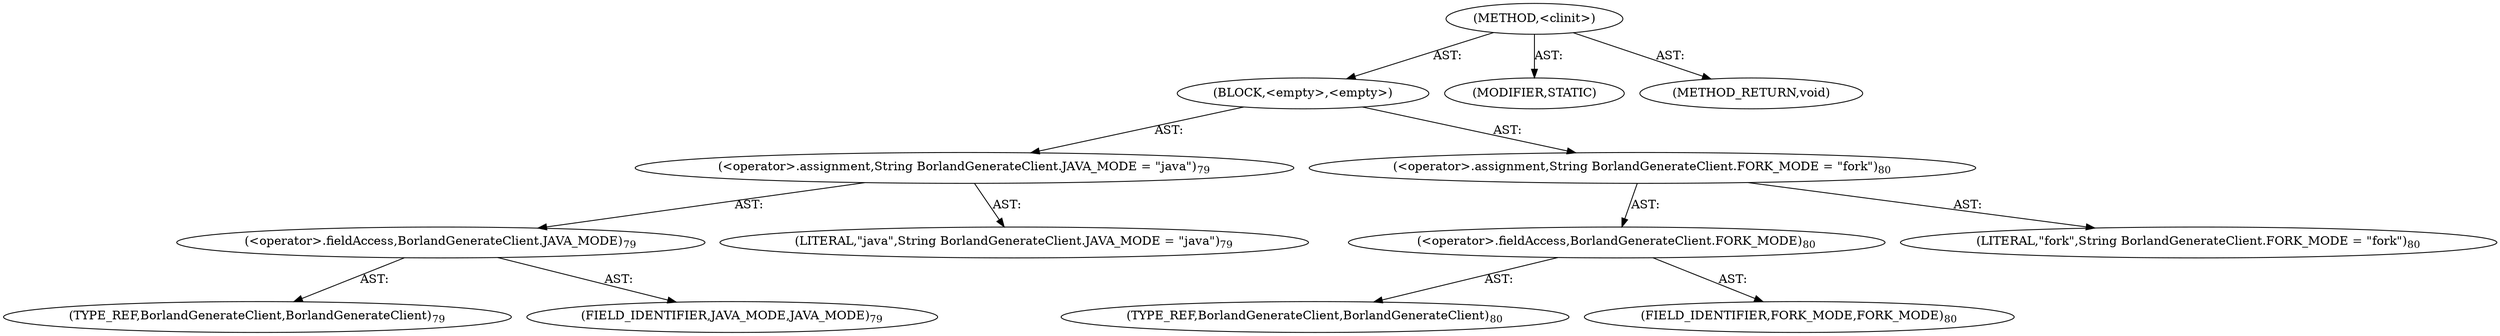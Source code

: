 digraph "&lt;clinit&gt;" {  
"111669149710" [label = <(METHOD,&lt;clinit&gt;)> ]
"25769803820" [label = <(BLOCK,&lt;empty&gt;,&lt;empty&gt;)> ]
"30064771325" [label = <(&lt;operator&gt;.assignment,String BorlandGenerateClient.JAVA_MODE = &quot;java&quot;)<SUB>79</SUB>> ]
"30064771326" [label = <(&lt;operator&gt;.fieldAccess,BorlandGenerateClient.JAVA_MODE)<SUB>79</SUB>> ]
"180388626438" [label = <(TYPE_REF,BorlandGenerateClient,BorlandGenerateClient)<SUB>79</SUB>> ]
"55834574910" [label = <(FIELD_IDENTIFIER,JAVA_MODE,JAVA_MODE)<SUB>79</SUB>> ]
"90194313274" [label = <(LITERAL,&quot;java&quot;,String BorlandGenerateClient.JAVA_MODE = &quot;java&quot;)<SUB>79</SUB>> ]
"30064771327" [label = <(&lt;operator&gt;.assignment,String BorlandGenerateClient.FORK_MODE = &quot;fork&quot;)<SUB>80</SUB>> ]
"30064771328" [label = <(&lt;operator&gt;.fieldAccess,BorlandGenerateClient.FORK_MODE)<SUB>80</SUB>> ]
"180388626439" [label = <(TYPE_REF,BorlandGenerateClient,BorlandGenerateClient)<SUB>80</SUB>> ]
"55834574911" [label = <(FIELD_IDENTIFIER,FORK_MODE,FORK_MODE)<SUB>80</SUB>> ]
"90194313275" [label = <(LITERAL,&quot;fork&quot;,String BorlandGenerateClient.FORK_MODE = &quot;fork&quot;)<SUB>80</SUB>> ]
"133143986206" [label = <(MODIFIER,STATIC)> ]
"128849018894" [label = <(METHOD_RETURN,void)> ]
  "111669149710" -> "25769803820"  [ label = "AST: "] 
  "111669149710" -> "133143986206"  [ label = "AST: "] 
  "111669149710" -> "128849018894"  [ label = "AST: "] 
  "25769803820" -> "30064771325"  [ label = "AST: "] 
  "25769803820" -> "30064771327"  [ label = "AST: "] 
  "30064771325" -> "30064771326"  [ label = "AST: "] 
  "30064771325" -> "90194313274"  [ label = "AST: "] 
  "30064771326" -> "180388626438"  [ label = "AST: "] 
  "30064771326" -> "55834574910"  [ label = "AST: "] 
  "30064771327" -> "30064771328"  [ label = "AST: "] 
  "30064771327" -> "90194313275"  [ label = "AST: "] 
  "30064771328" -> "180388626439"  [ label = "AST: "] 
  "30064771328" -> "55834574911"  [ label = "AST: "] 
}
